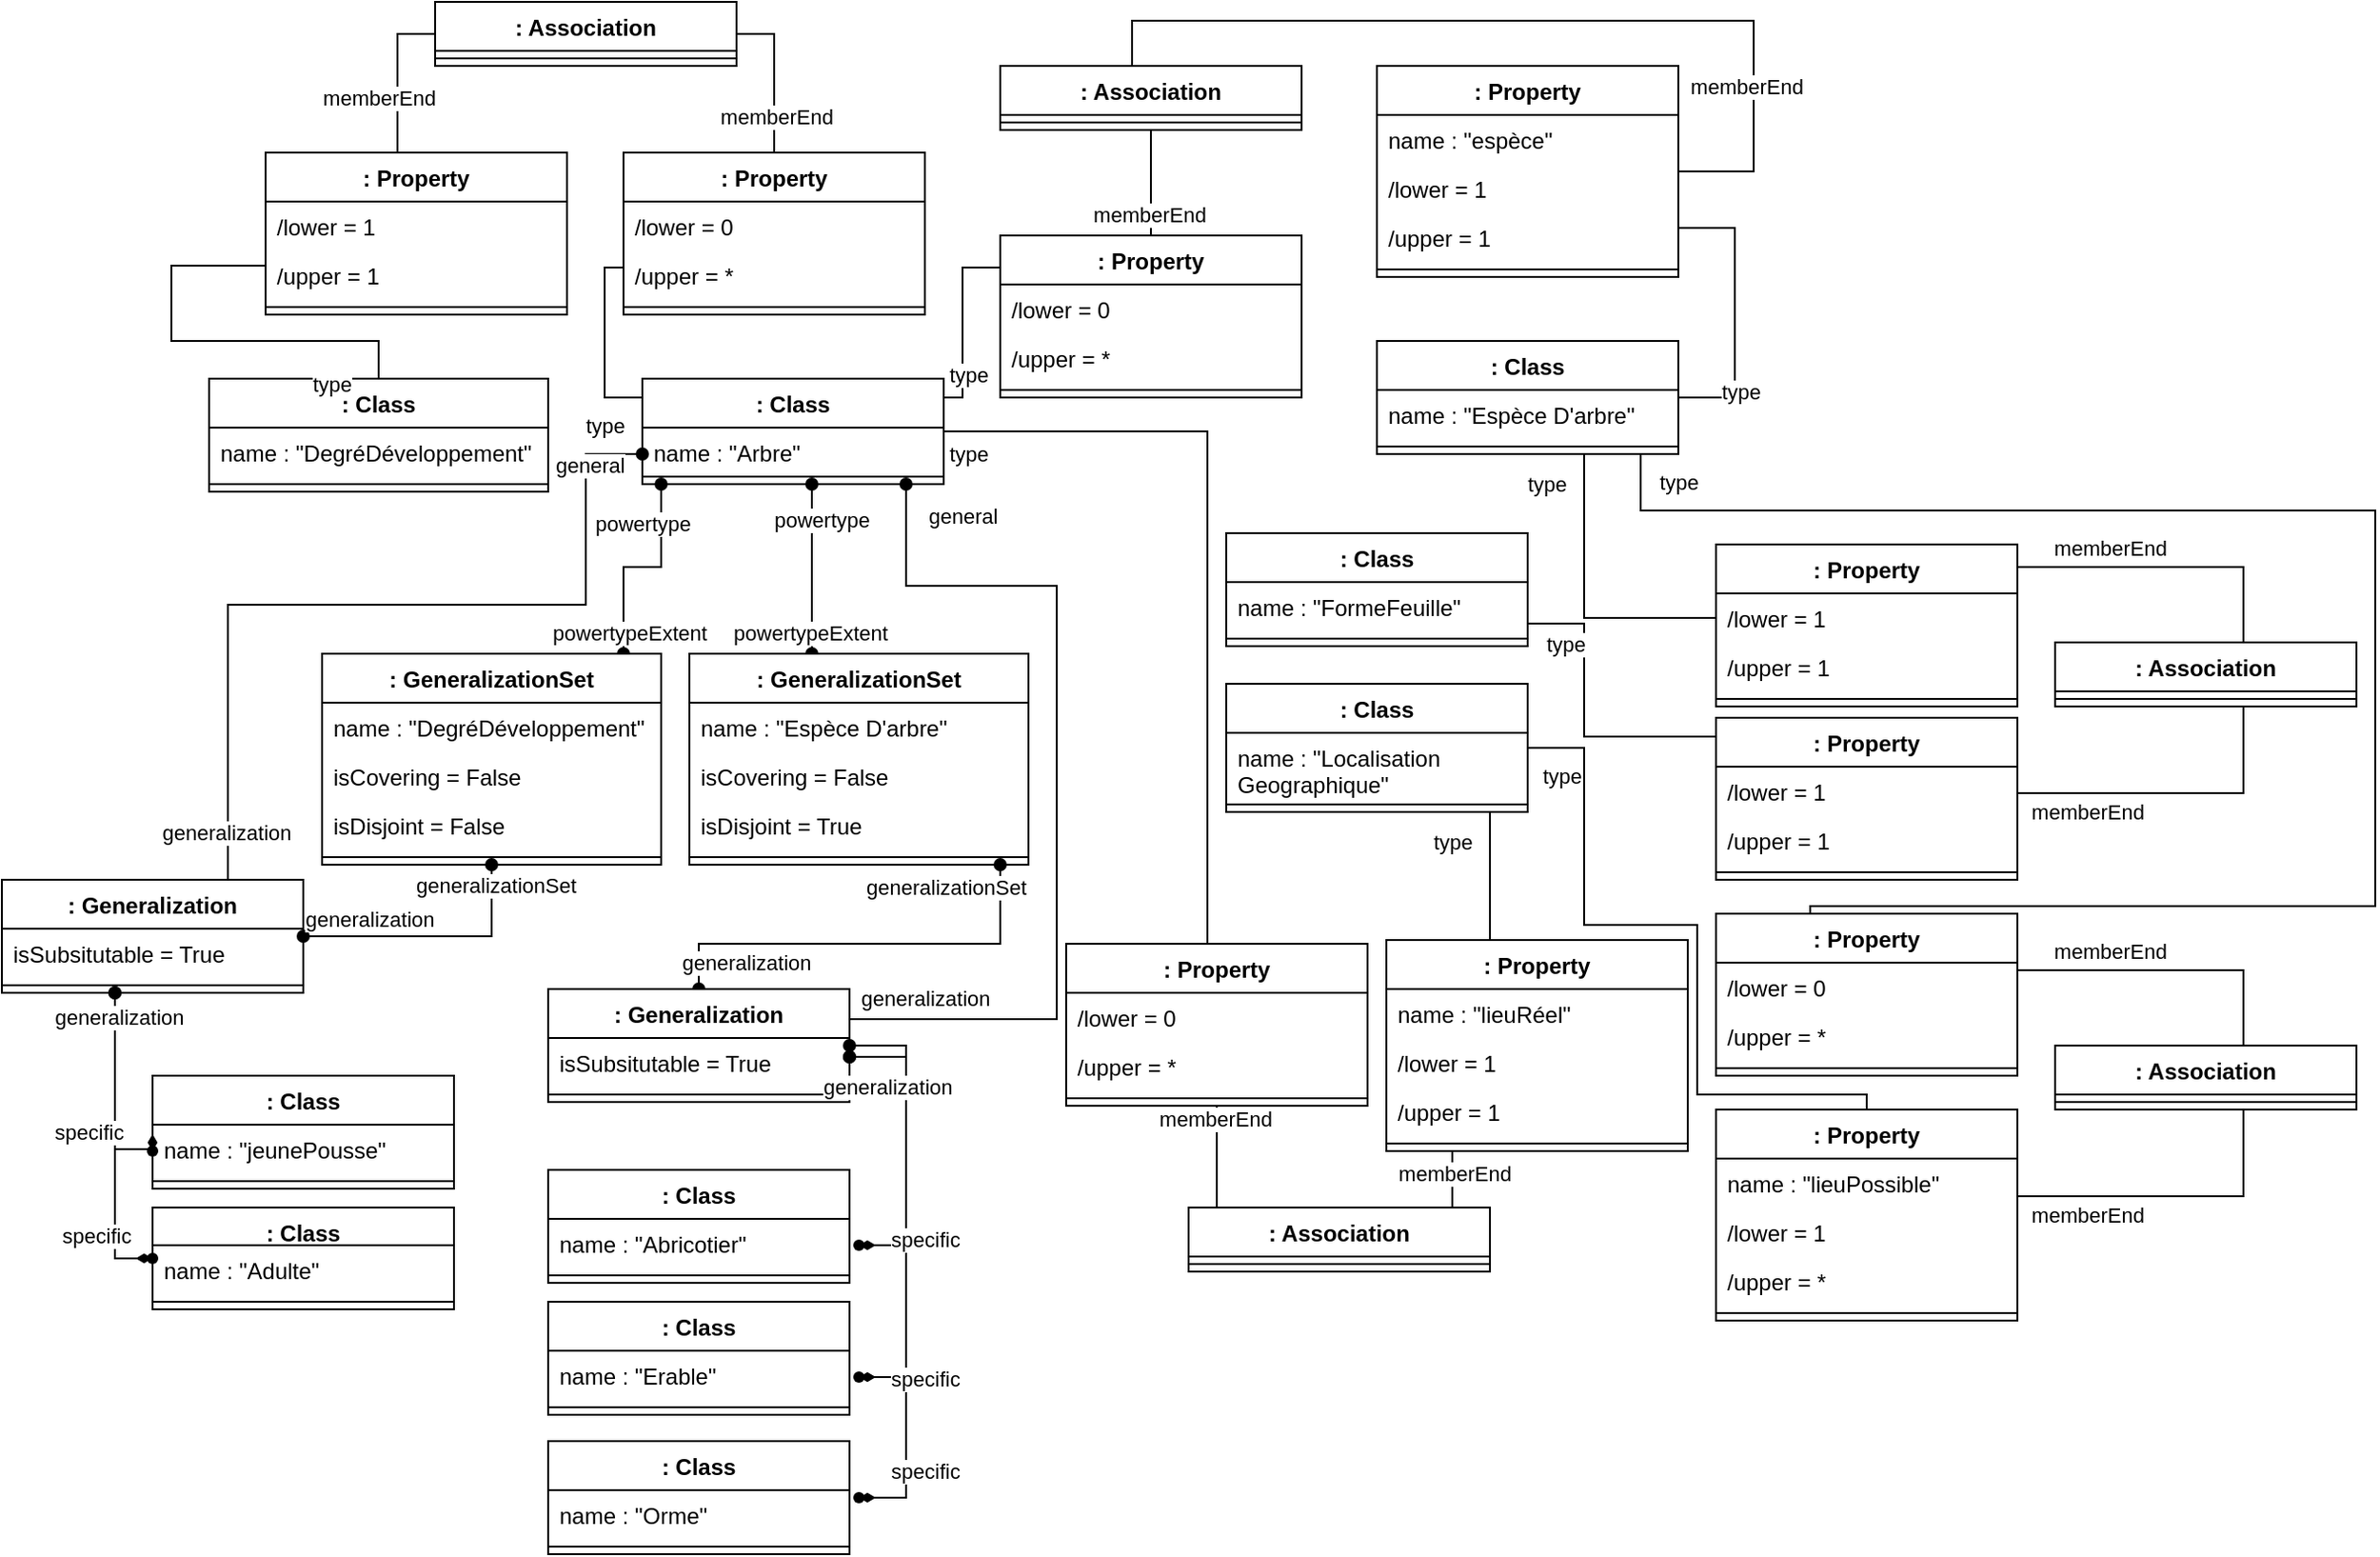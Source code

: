 <mxfile version="15.7.3" type="device"><diagram id="Uiiqj6qZ_3YiMRLpjl1v" name="Page-1"><mxGraphModel dx="1831" dy="513" grid="1" gridSize="10" guides="1" tooltips="1" connect="1" arrows="1" fold="1" page="1" pageScale="1" pageWidth="850" pageHeight="1100" math="0" shadow="0"><root><mxCell id="0"/><mxCell id="1" parent="0"/><mxCell id="XfYQfCyOZj-io_vU0FBm-1" value=": Class" style="swimlane;fontStyle=1;align=center;verticalAlign=top;childLayout=stackLayout;horizontal=1;startSize=26;horizontalStack=0;resizeParent=1;resizeParentMax=0;resizeLast=0;collapsible=1;marginBottom=0;" parent="1" vertex="1"><mxGeometry x="70" y="320" width="180" height="60" as="geometry"/></mxCell><mxCell id="XfYQfCyOZj-io_vU0FBm-2" value="name : &quot;DegréDéveloppement&quot;" style="text;strokeColor=none;fillColor=none;align=left;verticalAlign=top;spacingLeft=4;spacingRight=4;overflow=hidden;rotatable=0;points=[[0,0.5],[1,0.5]];portConstraint=eastwest;" parent="XfYQfCyOZj-io_vU0FBm-1" vertex="1"><mxGeometry y="26" width="180" height="26" as="geometry"/></mxCell><mxCell id="XfYQfCyOZj-io_vU0FBm-3" value="" style="line;strokeWidth=1;fillColor=none;align=left;verticalAlign=middle;spacingTop=-1;spacingLeft=3;spacingRight=3;rotatable=0;labelPosition=right;points=[];portConstraint=eastwest;" parent="XfYQfCyOZj-io_vU0FBm-1" vertex="1"><mxGeometry y="52" width="180" height="8" as="geometry"/></mxCell><mxCell id="XfYQfCyOZj-io_vU0FBm-63" style="edgeStyle=orthogonalEdgeStyle;rounded=0;orthogonalLoop=1;jettySize=auto;html=1;endArrow=none;endFill=0;" parent="1" source="XfYQfCyOZj-io_vU0FBm-5" target="XfYQfCyOZj-io_vU0FBm-57" edge="1"><mxGeometry relative="1" as="geometry"><Array as="points"><mxPoint x="470" y="330"/><mxPoint x="470" y="261"/></Array></mxGeometry></mxCell><mxCell id="XfYQfCyOZj-io_vU0FBm-71" value="type" style="edgeLabel;html=1;align=center;verticalAlign=middle;resizable=0;points=[];" parent="XfYQfCyOZj-io_vU0FBm-63" vertex="1" connectable="0"><mxGeometry x="-0.551" y="-3" relative="1" as="geometry"><mxPoint as="offset"/></mxGeometry></mxCell><mxCell id="XfYQfCyOZj-io_vU0FBm-5" value=": Class" style="swimlane;fontStyle=1;align=center;verticalAlign=top;childLayout=stackLayout;horizontal=1;startSize=26;horizontalStack=0;resizeParent=1;resizeParentMax=0;resizeLast=0;collapsible=1;marginBottom=0;" parent="1" vertex="1"><mxGeometry x="300" y="320" width="160" height="56" as="geometry"/></mxCell><mxCell id="XfYQfCyOZj-io_vU0FBm-6" value="name : &quot;Arbre&quot;" style="text;strokeColor=none;fillColor=none;align=left;verticalAlign=top;spacingLeft=4;spacingRight=4;overflow=hidden;rotatable=0;points=[[0,0.5],[1,0.5]];portConstraint=eastwest;" parent="XfYQfCyOZj-io_vU0FBm-5" vertex="1"><mxGeometry y="26" width="160" height="22" as="geometry"/></mxCell><mxCell id="XfYQfCyOZj-io_vU0FBm-7" value="" style="line;strokeWidth=1;fillColor=none;align=left;verticalAlign=middle;spacingTop=-1;spacingLeft=3;spacingRight=3;rotatable=0;labelPosition=right;points=[];portConstraint=eastwest;" parent="XfYQfCyOZj-io_vU0FBm-5" vertex="1"><mxGeometry y="48" width="160" height="8" as="geometry"/></mxCell><mxCell id="XfYQfCyOZj-io_vU0FBm-64" style="edgeStyle=orthogonalEdgeStyle;rounded=0;orthogonalLoop=1;jettySize=auto;html=1;endArrow=none;endFill=0;" parent="1" source="XfYQfCyOZj-io_vU0FBm-8" target="XfYQfCyOZj-io_vU0FBm-59" edge="1"><mxGeometry relative="1" as="geometry"><Array as="points"><mxPoint x="880" y="240"/></Array></mxGeometry></mxCell><mxCell id="XfYQfCyOZj-io_vU0FBm-74" value="type" style="edgeLabel;html=1;align=center;verticalAlign=middle;resizable=0;points=[];" parent="XfYQfCyOZj-io_vU0FBm-64" vertex="1" connectable="0"><mxGeometry x="-0.552" y="-3" relative="1" as="geometry"><mxPoint as="offset"/></mxGeometry></mxCell><mxCell id="XfYQfCyOZj-io_vU0FBm-8" value=": Class" style="swimlane;fontStyle=1;align=center;verticalAlign=top;childLayout=stackLayout;horizontal=1;startSize=26;horizontalStack=0;resizeParent=1;resizeParentMax=0;resizeLast=0;collapsible=1;marginBottom=0;" parent="1" vertex="1"><mxGeometry x="690" y="300" width="160" height="60" as="geometry"/></mxCell><mxCell id="XfYQfCyOZj-io_vU0FBm-9" value="name : &quot;Espèce D'arbre&quot;" style="text;strokeColor=none;fillColor=none;align=left;verticalAlign=top;spacingLeft=4;spacingRight=4;overflow=hidden;rotatable=0;points=[[0,0.5],[1,0.5]];portConstraint=eastwest;" parent="XfYQfCyOZj-io_vU0FBm-8" vertex="1"><mxGeometry y="26" width="160" height="26" as="geometry"/></mxCell><mxCell id="XfYQfCyOZj-io_vU0FBm-10" value="" style="line;strokeWidth=1;fillColor=none;align=left;verticalAlign=middle;spacingTop=-1;spacingLeft=3;spacingRight=3;rotatable=0;labelPosition=right;points=[];portConstraint=eastwest;" parent="XfYQfCyOZj-io_vU0FBm-8" vertex="1"><mxGeometry y="52" width="160" height="8" as="geometry"/></mxCell><mxCell id="XfYQfCyOZj-io_vU0FBm-11" value=": Class" style="swimlane;fontStyle=1;align=center;verticalAlign=top;childLayout=stackLayout;horizontal=1;startSize=26;horizontalStack=0;resizeParent=1;resizeParentMax=0;resizeLast=0;collapsible=1;marginBottom=0;" parent="1" vertex="1"><mxGeometry x="610" y="402" width="160" height="60" as="geometry"/></mxCell><mxCell id="XfYQfCyOZj-io_vU0FBm-12" value="name : &quot;FormeFeuille&quot;" style="text;strokeColor=none;fillColor=none;align=left;verticalAlign=top;spacingLeft=4;spacingRight=4;overflow=hidden;rotatable=0;points=[[0,0.5],[1,0.5]];portConstraint=eastwest;" parent="XfYQfCyOZj-io_vU0FBm-11" vertex="1"><mxGeometry y="26" width="160" height="26" as="geometry"/></mxCell><mxCell id="XfYQfCyOZj-io_vU0FBm-13" value="" style="line;strokeWidth=1;fillColor=none;align=left;verticalAlign=middle;spacingTop=-1;spacingLeft=3;spacingRight=3;rotatable=0;labelPosition=right;points=[];portConstraint=eastwest;" parent="XfYQfCyOZj-io_vU0FBm-11" vertex="1"><mxGeometry y="52" width="160" height="8" as="geometry"/></mxCell><mxCell id="XfYQfCyOZj-io_vU0FBm-108" style="edgeStyle=orthogonalEdgeStyle;rounded=0;orthogonalLoop=1;jettySize=auto;html=1;endArrow=none;endFill=0;" parent="1" source="XfYQfCyOZj-io_vU0FBm-14" target="XfYQfCyOZj-io_vU0FBm-102" edge="1"><mxGeometry relative="1" as="geometry"><Array as="points"><mxPoint x="800" y="516"/><mxPoint x="800" y="610"/><mxPoint x="860" y="610"/><mxPoint x="860" y="700"/><mxPoint x="950" y="700"/></Array></mxGeometry></mxCell><mxCell id="XfYQfCyOZj-io_vU0FBm-111" value="type" style="edgeLabel;html=1;align=center;verticalAlign=middle;resizable=0;points=[];" parent="XfYQfCyOZj-io_vU0FBm-108" vertex="1" connectable="0"><mxGeometry x="-0.333" relative="1" as="geometry"><mxPoint x="-12" y="-79" as="offset"/></mxGeometry></mxCell><mxCell id="XfYQfCyOZj-io_vU0FBm-14" value=": Class" style="swimlane;fontStyle=1;align=center;verticalAlign=top;childLayout=stackLayout;horizontal=1;startSize=26;horizontalStack=0;resizeParent=1;resizeParentMax=0;resizeLast=0;collapsible=1;marginBottom=0;" parent="1" vertex="1"><mxGeometry x="610" y="482" width="160" height="68" as="geometry"/></mxCell><mxCell id="XfYQfCyOZj-io_vU0FBm-15" value="name : &quot;Localisation&#10;Geographique&quot;" style="text;strokeColor=none;fillColor=none;align=left;verticalAlign=top;spacingLeft=4;spacingRight=4;overflow=hidden;rotatable=0;points=[[0,0.5],[1,0.5]];portConstraint=eastwest;" parent="XfYQfCyOZj-io_vU0FBm-14" vertex="1"><mxGeometry y="26" width="160" height="34" as="geometry"/></mxCell><mxCell id="XfYQfCyOZj-io_vU0FBm-16" value="" style="line;strokeWidth=1;fillColor=none;align=left;verticalAlign=middle;spacingTop=-1;spacingLeft=3;spacingRight=3;rotatable=0;labelPosition=right;points=[];portConstraint=eastwest;" parent="XfYQfCyOZj-io_vU0FBm-14" vertex="1"><mxGeometry y="60" width="160" height="8" as="geometry"/></mxCell><mxCell id="XfYQfCyOZj-io_vU0FBm-17" value=": Class" style="swimlane;fontStyle=1;align=center;verticalAlign=top;childLayout=stackLayout;horizontal=1;startSize=26;horizontalStack=0;resizeParent=1;resizeParentMax=0;resizeLast=0;collapsible=1;marginBottom=0;" parent="1" vertex="1"><mxGeometry x="40" y="690" width="160" height="60" as="geometry"/></mxCell><mxCell id="XfYQfCyOZj-io_vU0FBm-18" value="name : &quot;jeunePousse&quot;" style="text;strokeColor=none;fillColor=none;align=left;verticalAlign=top;spacingLeft=4;spacingRight=4;overflow=hidden;rotatable=0;points=[[0,0.5],[1,0.5]];portConstraint=eastwest;" parent="XfYQfCyOZj-io_vU0FBm-17" vertex="1"><mxGeometry y="26" width="160" height="26" as="geometry"/></mxCell><mxCell id="XfYQfCyOZj-io_vU0FBm-19" value="" style="line;strokeWidth=1;fillColor=none;align=left;verticalAlign=middle;spacingTop=-1;spacingLeft=3;spacingRight=3;rotatable=0;labelPosition=right;points=[];portConstraint=eastwest;" parent="XfYQfCyOZj-io_vU0FBm-17" vertex="1"><mxGeometry y="52" width="160" height="8" as="geometry"/></mxCell><mxCell id="XfYQfCyOZj-io_vU0FBm-164" style="edgeStyle=orthogonalEdgeStyle;rounded=0;orthogonalLoop=1;jettySize=auto;html=1;endArrow=oval;endFill=1;startArrow=diamondThin;startFill=1;" parent="1" source="XFDy91FUIqNN3TU0B0eU-15" target="XfYQfCyOZj-io_vU0FBm-151" edge="1"><mxGeometry relative="1" as="geometry"><Array as="points"><mxPoint x="20" y="787"/></Array><mxPoint x="30" y="787" as="sourcePoint"/></mxGeometry></mxCell><mxCell id="XfYQfCyOZj-io_vU0FBm-165" value="specific" style="edgeLabel;html=1;align=center;verticalAlign=middle;resizable=0;points=[];" parent="XfYQfCyOZj-io_vU0FBm-164" vertex="1" connectable="0"><mxGeometry x="-0.594" relative="1" as="geometry"><mxPoint x="-10" as="offset"/></mxGeometry></mxCell><mxCell id="XfYQfCyOZj-io_vU0FBm-20" value=": Class" style="swimlane;fontStyle=1;align=center;verticalAlign=top;childLayout=stackLayout;horizontal=1;startSize=20;horizontalStack=0;resizeParent=1;resizeParentMax=0;resizeLast=0;collapsible=1;marginBottom=0;" parent="1" vertex="1"><mxGeometry x="40" y="760" width="160" height="54" as="geometry"/></mxCell><mxCell id="XfYQfCyOZj-io_vU0FBm-21" value="name : &quot;Adulte&quot;" style="text;strokeColor=none;fillColor=none;align=left;verticalAlign=top;spacingLeft=4;spacingRight=4;overflow=hidden;rotatable=0;points=[[0,0.5],[1,0.5]];portConstraint=eastwest;" parent="XfYQfCyOZj-io_vU0FBm-20" vertex="1"><mxGeometry y="20" width="160" height="26" as="geometry"/></mxCell><mxCell id="XfYQfCyOZj-io_vU0FBm-22" value="" style="line;strokeWidth=1;fillColor=none;align=left;verticalAlign=middle;spacingTop=-1;spacingLeft=3;spacingRight=3;rotatable=0;labelPosition=right;points=[];portConstraint=eastwest;" parent="XfYQfCyOZj-io_vU0FBm-20" vertex="1"><mxGeometry y="46" width="160" height="8" as="geometry"/></mxCell><mxCell id="XfYQfCyOZj-io_vU0FBm-169" style="edgeStyle=orthogonalEdgeStyle;rounded=0;orthogonalLoop=1;jettySize=auto;html=1;endArrow=oval;endFill=1;startArrow=diamondThin;startFill=1;exitX=0.557;exitY=0.494;exitDx=0;exitDy=0;exitPerimeter=0;" parent="1" source="XFDy91FUIqNN3TU0B0eU-12" target="XfYQfCyOZj-io_vU0FBm-166" edge="1"><mxGeometry relative="1" as="geometry"><Array as="points"><mxPoint x="440" y="780"/><mxPoint x="440" y="680"/></Array><mxPoint x="420" y="780" as="sourcePoint"/></mxGeometry></mxCell><mxCell id="XfYQfCyOZj-io_vU0FBm-26" value=": Class" style="swimlane;fontStyle=1;align=center;verticalAlign=top;childLayout=stackLayout;horizontal=1;startSize=26;horizontalStack=0;resizeParent=1;resizeParentMax=0;resizeLast=0;collapsible=1;marginBottom=0;" parent="1" vertex="1"><mxGeometry x="250" y="740" width="160" height="60" as="geometry"/></mxCell><mxCell id="XfYQfCyOZj-io_vU0FBm-27" value="name : &quot;Abricotier&quot;" style="text;strokeColor=none;fillColor=none;align=left;verticalAlign=top;spacingLeft=4;spacingRight=4;overflow=hidden;rotatable=0;points=[[0,0.5],[1,0.5]];portConstraint=eastwest;" parent="XfYQfCyOZj-io_vU0FBm-26" vertex="1"><mxGeometry y="26" width="160" height="26" as="geometry"/></mxCell><mxCell id="XfYQfCyOZj-io_vU0FBm-28" value="" style="line;strokeWidth=1;fillColor=none;align=left;verticalAlign=middle;spacingTop=-1;spacingLeft=3;spacingRight=3;rotatable=0;labelPosition=right;points=[];portConstraint=eastwest;" parent="XfYQfCyOZj-io_vU0FBm-26" vertex="1"><mxGeometry y="52" width="160" height="8" as="geometry"/></mxCell><mxCell id="XfYQfCyOZj-io_vU0FBm-29" value=": Class" style="swimlane;fontStyle=1;align=center;verticalAlign=top;childLayout=stackLayout;horizontal=1;startSize=26;horizontalStack=0;resizeParent=1;resizeParentMax=0;resizeLast=0;collapsible=1;marginBottom=0;" parent="1" vertex="1"><mxGeometry x="250" y="810" width="160" height="60" as="geometry"/></mxCell><mxCell id="XfYQfCyOZj-io_vU0FBm-30" value="name : &quot;Erable&quot;" style="text;strokeColor=none;fillColor=none;align=left;verticalAlign=top;spacingLeft=4;spacingRight=4;overflow=hidden;rotatable=0;points=[[0,0.5],[1,0.5]];portConstraint=eastwest;" parent="XfYQfCyOZj-io_vU0FBm-29" vertex="1"><mxGeometry y="26" width="160" height="26" as="geometry"/></mxCell><mxCell id="XfYQfCyOZj-io_vU0FBm-31" value="" style="line;strokeWidth=1;fillColor=none;align=left;verticalAlign=middle;spacingTop=-1;spacingLeft=3;spacingRight=3;rotatable=0;labelPosition=right;points=[];portConstraint=eastwest;" parent="XfYQfCyOZj-io_vU0FBm-29" vertex="1"><mxGeometry y="52" width="160" height="8" as="geometry"/></mxCell><mxCell id="XfYQfCyOZj-io_vU0FBm-171" style="edgeStyle=orthogonalEdgeStyle;rounded=0;orthogonalLoop=1;jettySize=auto;html=1;endArrow=oval;endFill=1;startArrow=diamondThin;startFill=1;" parent="1" source="XFDy91FUIqNN3TU0B0eU-14" target="XfYQfCyOZj-io_vU0FBm-166" edge="1"><mxGeometry relative="1" as="geometry"><Array as="points"><mxPoint x="440" y="914"/><mxPoint x="440" y="680"/></Array><mxPoint x="420" y="914" as="sourcePoint"/></mxGeometry></mxCell><mxCell id="XfYQfCyOZj-io_vU0FBm-172" value="specific" style="edgeLabel;html=1;align=center;verticalAlign=middle;resizable=0;points=[];" parent="XfYQfCyOZj-io_vU0FBm-171" vertex="1" connectable="0"><mxGeometry x="-0.686" y="3" relative="1" as="geometry"><mxPoint x="13" y="6" as="offset"/></mxGeometry></mxCell><mxCell id="XfYQfCyOZj-io_vU0FBm-32" value=": Class" style="swimlane;fontStyle=1;align=center;verticalAlign=top;childLayout=stackLayout;horizontal=1;startSize=26;horizontalStack=0;resizeParent=1;resizeParentMax=0;resizeLast=0;collapsible=1;marginBottom=0;" parent="1" vertex="1"><mxGeometry x="250" y="884" width="160" height="60" as="geometry"/></mxCell><mxCell id="XfYQfCyOZj-io_vU0FBm-33" value="name : &quot;Orme&quot;" style="text;strokeColor=none;fillColor=none;align=left;verticalAlign=top;spacingLeft=4;spacingRight=4;overflow=hidden;rotatable=0;points=[[0,0.5],[1,0.5]];portConstraint=eastwest;" parent="XfYQfCyOZj-io_vU0FBm-32" vertex="1"><mxGeometry y="26" width="160" height="26" as="geometry"/></mxCell><mxCell id="XfYQfCyOZj-io_vU0FBm-34" value="" style="line;strokeWidth=1;fillColor=none;align=left;verticalAlign=middle;spacingTop=-1;spacingLeft=3;spacingRight=3;rotatable=0;labelPosition=right;points=[];portConstraint=eastwest;" parent="XfYQfCyOZj-io_vU0FBm-32" vertex="1"><mxGeometry y="52" width="160" height="8" as="geometry"/></mxCell><mxCell id="XfYQfCyOZj-io_vU0FBm-52" style="edgeStyle=orthogonalEdgeStyle;rounded=0;orthogonalLoop=1;jettySize=auto;html=1;endArrow=none;endFill=0;" parent="1" source="XfYQfCyOZj-io_vU0FBm-45" target="XfYQfCyOZj-io_vU0FBm-1" edge="1"><mxGeometry relative="1" as="geometry"><Array as="points"><mxPoint x="50" y="260"/><mxPoint x="50" y="300"/><mxPoint x="160" y="300"/></Array></mxGeometry></mxCell><mxCell id="XfYQfCyOZj-io_vU0FBm-67" value="type" style="edgeLabel;html=1;align=center;verticalAlign=middle;resizable=0;points=[];" parent="XfYQfCyOZj-io_vU0FBm-52" vertex="1" connectable="0"><mxGeometry x="0.436" y="3" relative="1" as="geometry"><mxPoint x="17" y="26" as="offset"/></mxGeometry></mxCell><mxCell id="XfYQfCyOZj-io_vU0FBm-54" style="edgeStyle=orthogonalEdgeStyle;rounded=0;orthogonalLoop=1;jettySize=auto;html=1;endArrow=none;endFill=0;" parent="1" source="XfYQfCyOZj-io_vU0FBm-45" target="XfYQfCyOZj-io_vU0FBm-50" edge="1"><mxGeometry relative="1" as="geometry"><Array as="points"><mxPoint x="170" y="137"/></Array></mxGeometry></mxCell><mxCell id="XfYQfCyOZj-io_vU0FBm-69" value="memberEnd" style="edgeLabel;html=1;align=center;verticalAlign=middle;resizable=0;points=[];" parent="XfYQfCyOZj-io_vU0FBm-54" vertex="1" connectable="0"><mxGeometry x="-0.57" y="3" relative="1" as="geometry"><mxPoint x="-7" y="-11" as="offset"/></mxGeometry></mxCell><mxCell id="XfYQfCyOZj-io_vU0FBm-45" value=": Property" style="swimlane;fontStyle=1;align=center;verticalAlign=top;childLayout=stackLayout;horizontal=1;startSize=26;horizontalStack=0;resizeParent=1;resizeParentMax=0;resizeLast=0;collapsible=1;marginBottom=0;" parent="1" vertex="1"><mxGeometry x="100" y="200" width="160" height="86" as="geometry"/></mxCell><mxCell id="XFDy91FUIqNN3TU0B0eU-1" value="/lower = 1" style="text;strokeColor=none;fillColor=none;align=left;verticalAlign=top;spacingLeft=4;spacingRight=4;overflow=hidden;rotatable=0;points=[[0,0.5],[1,0.5]];portConstraint=eastwest;" vertex="1" parent="XfYQfCyOZj-io_vU0FBm-45"><mxGeometry y="26" width="160" height="26" as="geometry"/></mxCell><mxCell id="XFDy91FUIqNN3TU0B0eU-2" value="/upper = 1" style="text;strokeColor=none;fillColor=none;align=left;verticalAlign=top;spacingLeft=4;spacingRight=4;overflow=hidden;rotatable=0;points=[[0,0.5],[1,0.5]];portConstraint=eastwest;" vertex="1" parent="XfYQfCyOZj-io_vU0FBm-45"><mxGeometry y="52" width="160" height="26" as="geometry"/></mxCell><mxCell id="XfYQfCyOZj-io_vU0FBm-47" value="" style="line;strokeWidth=1;fillColor=none;align=left;verticalAlign=middle;spacingTop=-1;spacingLeft=3;spacingRight=3;rotatable=0;labelPosition=right;points=[];portConstraint=eastwest;" parent="XfYQfCyOZj-io_vU0FBm-45" vertex="1"><mxGeometry y="78" width="160" height="8" as="geometry"/></mxCell><mxCell id="XfYQfCyOZj-io_vU0FBm-53" style="edgeStyle=orthogonalEdgeStyle;rounded=0;orthogonalLoop=1;jettySize=auto;html=1;endArrow=none;endFill=0;" parent="1" source="XfYQfCyOZj-io_vU0FBm-48" target="XfYQfCyOZj-io_vU0FBm-5" edge="1"><mxGeometry relative="1" as="geometry"><Array as="points"><mxPoint x="280" y="261"/><mxPoint x="280" y="330"/></Array></mxGeometry></mxCell><mxCell id="XfYQfCyOZj-io_vU0FBm-68" value="type" style="edgeLabel;html=1;align=center;verticalAlign=middle;resizable=0;points=[];" parent="XfYQfCyOZj-io_vU0FBm-53" vertex="1" connectable="0"><mxGeometry x="0.423" y="2" relative="1" as="geometry"><mxPoint x="-2" y="23" as="offset"/></mxGeometry></mxCell><mxCell id="XfYQfCyOZj-io_vU0FBm-55" style="edgeStyle=orthogonalEdgeStyle;rounded=0;orthogonalLoop=1;jettySize=auto;html=1;endArrow=none;endFill=0;" parent="1" source="XfYQfCyOZj-io_vU0FBm-48" target="XfYQfCyOZj-io_vU0FBm-50" edge="1"><mxGeometry relative="1" as="geometry"><Array as="points"><mxPoint x="370" y="137"/></Array></mxGeometry></mxCell><mxCell id="XfYQfCyOZj-io_vU0FBm-70" value="memberEnd" style="edgeLabel;html=1;align=center;verticalAlign=middle;resizable=0;points=[];" parent="XfYQfCyOZj-io_vU0FBm-55" vertex="1" connectable="0"><mxGeometry x="-0.548" y="-1" relative="1" as="geometry"><mxPoint as="offset"/></mxGeometry></mxCell><mxCell id="XfYQfCyOZj-io_vU0FBm-48" value=": Property" style="swimlane;fontStyle=1;align=center;verticalAlign=top;childLayout=stackLayout;horizontal=1;startSize=26;horizontalStack=0;resizeParent=1;resizeParentMax=0;resizeLast=0;collapsible=1;marginBottom=0;" parent="1" vertex="1"><mxGeometry x="290" y="200" width="160" height="86" as="geometry"/></mxCell><mxCell id="XFDy91FUIqNN3TU0B0eU-5" value="/lower = 0" style="text;strokeColor=none;fillColor=none;align=left;verticalAlign=top;spacingLeft=4;spacingRight=4;overflow=hidden;rotatable=0;points=[[0,0.5],[1,0.5]];portConstraint=eastwest;" vertex="1" parent="XfYQfCyOZj-io_vU0FBm-48"><mxGeometry y="26" width="160" height="26" as="geometry"/></mxCell><mxCell id="XFDy91FUIqNN3TU0B0eU-6" value="/upper = *" style="text;strokeColor=none;fillColor=none;align=left;verticalAlign=top;spacingLeft=4;spacingRight=4;overflow=hidden;rotatable=0;points=[[0,0.5],[1,0.5]];portConstraint=eastwest;" vertex="1" parent="XfYQfCyOZj-io_vU0FBm-48"><mxGeometry y="52" width="160" height="26" as="geometry"/></mxCell><mxCell id="XfYQfCyOZj-io_vU0FBm-49" value="" style="line;strokeWidth=1;fillColor=none;align=left;verticalAlign=middle;spacingTop=-1;spacingLeft=3;spacingRight=3;rotatable=0;labelPosition=right;points=[];portConstraint=eastwest;" parent="XfYQfCyOZj-io_vU0FBm-48" vertex="1"><mxGeometry y="78" width="160" height="8" as="geometry"/></mxCell><mxCell id="XfYQfCyOZj-io_vU0FBm-50" value=": Association" style="swimlane;fontStyle=1;align=center;verticalAlign=top;childLayout=stackLayout;horizontal=1;startSize=26;horizontalStack=0;resizeParent=1;resizeParentMax=0;resizeLast=0;collapsible=1;marginBottom=0;" parent="1" vertex="1"><mxGeometry x="190" y="120" width="160" height="34" as="geometry"/></mxCell><mxCell id="XfYQfCyOZj-io_vU0FBm-51" value="" style="line;strokeWidth=1;fillColor=none;align=left;verticalAlign=middle;spacingTop=-1;spacingLeft=3;spacingRight=3;rotatable=0;labelPosition=right;points=[];portConstraint=eastwest;" parent="XfYQfCyOZj-io_vU0FBm-50" vertex="1"><mxGeometry y="26" width="160" height="8" as="geometry"/></mxCell><mxCell id="XfYQfCyOZj-io_vU0FBm-65" style="edgeStyle=orthogonalEdgeStyle;rounded=0;orthogonalLoop=1;jettySize=auto;html=1;endArrow=none;endFill=0;" parent="1" source="XfYQfCyOZj-io_vU0FBm-57" target="XfYQfCyOZj-io_vU0FBm-61" edge="1"><mxGeometry relative="1" as="geometry"><Array as="points"><mxPoint x="560" y="171"/></Array></mxGeometry></mxCell><mxCell id="XfYQfCyOZj-io_vU0FBm-72" value="memberEnd" style="edgeLabel;html=1;align=center;verticalAlign=middle;resizable=0;points=[];" parent="XfYQfCyOZj-io_vU0FBm-65" vertex="1" connectable="0"><mxGeometry x="-0.613" y="1" relative="1" as="geometry"><mxPoint as="offset"/></mxGeometry></mxCell><mxCell id="XfYQfCyOZj-io_vU0FBm-57" value=": Property" style="swimlane;fontStyle=1;align=center;verticalAlign=top;childLayout=stackLayout;horizontal=1;startSize=26;horizontalStack=0;resizeParent=1;resizeParentMax=0;resizeLast=0;collapsible=1;marginBottom=0;" parent="1" vertex="1"><mxGeometry x="490" y="244" width="160" height="86" as="geometry"/></mxCell><mxCell id="XfYQfCyOZj-io_vU0FBm-78" value="/lower = 0" style="text;strokeColor=none;fillColor=none;align=left;verticalAlign=top;spacingLeft=4;spacingRight=4;overflow=hidden;rotatable=0;points=[[0,0.5],[1,0.5]];portConstraint=eastwest;" parent="XfYQfCyOZj-io_vU0FBm-57" vertex="1"><mxGeometry y="26" width="160" height="26" as="geometry"/></mxCell><mxCell id="XfYQfCyOZj-io_vU0FBm-79" value="/upper = *" style="text;strokeColor=none;fillColor=none;align=left;verticalAlign=top;spacingLeft=4;spacingRight=4;overflow=hidden;rotatable=0;points=[[0,0.5],[1,0.5]];portConstraint=eastwest;" parent="XfYQfCyOZj-io_vU0FBm-57" vertex="1"><mxGeometry y="52" width="160" height="26" as="geometry"/></mxCell><mxCell id="XfYQfCyOZj-io_vU0FBm-58" value="" style="line;strokeWidth=1;fillColor=none;align=left;verticalAlign=middle;spacingTop=-1;spacingLeft=3;spacingRight=3;rotatable=0;labelPosition=right;points=[];portConstraint=eastwest;" parent="XfYQfCyOZj-io_vU0FBm-57" vertex="1"><mxGeometry y="78" width="160" height="8" as="geometry"/></mxCell><mxCell id="XfYQfCyOZj-io_vU0FBm-66" style="edgeStyle=orthogonalEdgeStyle;rounded=0;orthogonalLoop=1;jettySize=auto;html=1;endArrow=none;endFill=0;" parent="1" source="XfYQfCyOZj-io_vU0FBm-59" target="XfYQfCyOZj-io_vU0FBm-61" edge="1"><mxGeometry relative="1" as="geometry"><Array as="points"><mxPoint x="890" y="210"/><mxPoint x="890" y="130"/><mxPoint x="560" y="130"/></Array></mxGeometry></mxCell><mxCell id="XfYQfCyOZj-io_vU0FBm-73" value="memberEnd" style="edgeLabel;html=1;align=center;verticalAlign=middle;resizable=0;points=[];" parent="XfYQfCyOZj-io_vU0FBm-66" vertex="1" connectable="0"><mxGeometry x="-0.639" y="4" relative="1" as="geometry"><mxPoint as="offset"/></mxGeometry></mxCell><mxCell id="XfYQfCyOZj-io_vU0FBm-59" value=": Property" style="swimlane;fontStyle=1;align=center;verticalAlign=top;childLayout=stackLayout;horizontal=1;startSize=26;horizontalStack=0;resizeParent=1;resizeParentMax=0;resizeLast=0;collapsible=1;marginBottom=0;" parent="1" vertex="1"><mxGeometry x="690" y="154" width="160" height="112" as="geometry"/></mxCell><mxCell id="XfYQfCyOZj-io_vU0FBm-75" value="name : &quot;espèce&quot;" style="text;strokeColor=none;fillColor=none;align=left;verticalAlign=top;spacingLeft=4;spacingRight=4;overflow=hidden;rotatable=0;points=[[0,0.5],[1,0.5]];portConstraint=eastwest;" parent="XfYQfCyOZj-io_vU0FBm-59" vertex="1"><mxGeometry y="26" width="160" height="26" as="geometry"/></mxCell><mxCell id="XfYQfCyOZj-io_vU0FBm-76" value="/lower = 1" style="text;strokeColor=none;fillColor=none;align=left;verticalAlign=top;spacingLeft=4;spacingRight=4;overflow=hidden;rotatable=0;points=[[0,0.5],[1,0.5]];portConstraint=eastwest;" parent="XfYQfCyOZj-io_vU0FBm-59" vertex="1"><mxGeometry y="52" width="160" height="26" as="geometry"/></mxCell><mxCell id="XfYQfCyOZj-io_vU0FBm-77" value="/upper = 1" style="text;strokeColor=none;fillColor=none;align=left;verticalAlign=top;spacingLeft=4;spacingRight=4;overflow=hidden;rotatable=0;points=[[0,0.5],[1,0.5]];portConstraint=eastwest;" parent="XfYQfCyOZj-io_vU0FBm-59" vertex="1"><mxGeometry y="78" width="160" height="26" as="geometry"/></mxCell><mxCell id="XfYQfCyOZj-io_vU0FBm-60" value="" style="line;strokeWidth=1;fillColor=none;align=left;verticalAlign=middle;spacingTop=-1;spacingLeft=3;spacingRight=3;rotatable=0;labelPosition=right;points=[];portConstraint=eastwest;" parent="XfYQfCyOZj-io_vU0FBm-59" vertex="1"><mxGeometry y="104" width="160" height="8" as="geometry"/></mxCell><mxCell id="XfYQfCyOZj-io_vU0FBm-61" value=": Association" style="swimlane;fontStyle=1;align=center;verticalAlign=top;childLayout=stackLayout;horizontal=1;startSize=26;horizontalStack=0;resizeParent=1;resizeParentMax=0;resizeLast=0;collapsible=1;marginBottom=0;" parent="1" vertex="1"><mxGeometry x="490" y="154" width="160" height="34" as="geometry"/></mxCell><mxCell id="XfYQfCyOZj-io_vU0FBm-62" value="" style="line;strokeWidth=1;fillColor=none;align=left;verticalAlign=middle;spacingTop=-1;spacingLeft=3;spacingRight=3;rotatable=0;labelPosition=right;points=[];portConstraint=eastwest;" parent="XfYQfCyOZj-io_vU0FBm-61" vertex="1"><mxGeometry y="26" width="160" height="8" as="geometry"/></mxCell><mxCell id="XfYQfCyOZj-io_vU0FBm-80" style="edgeStyle=orthogonalEdgeStyle;rounded=0;orthogonalLoop=1;jettySize=auto;html=1;endArrow=none;endFill=0;" parent="1" source="XfYQfCyOZj-io_vU0FBm-82" target="XfYQfCyOZj-io_vU0FBm-88" edge="1"><mxGeometry relative="1" as="geometry"><Array as="points"><mxPoint x="950" y="420"/><mxPoint x="1150" y="420"/></Array></mxGeometry></mxCell><mxCell id="XfYQfCyOZj-io_vU0FBm-81" value="memberEnd" style="edgeLabel;html=1;align=center;verticalAlign=middle;resizable=0;points=[];" parent="XfYQfCyOZj-io_vU0FBm-80" vertex="1" connectable="0"><mxGeometry x="-0.57" y="3" relative="1" as="geometry"><mxPoint x="14" y="-7" as="offset"/></mxGeometry></mxCell><mxCell id="XfYQfCyOZj-io_vU0FBm-90" style="edgeStyle=orthogonalEdgeStyle;rounded=0;orthogonalLoop=1;jettySize=auto;html=1;endArrow=none;endFill=0;" parent="1" source="XfYQfCyOZj-io_vU0FBm-82" target="XfYQfCyOZj-io_vU0FBm-8" edge="1"><mxGeometry relative="1" as="geometry"><Array as="points"><mxPoint x="800" y="447"/></Array></mxGeometry></mxCell><mxCell id="XfYQfCyOZj-io_vU0FBm-92" value="type" style="edgeLabel;html=1;align=center;verticalAlign=middle;resizable=0;points=[];" parent="XfYQfCyOZj-io_vU0FBm-90" vertex="1" connectable="0"><mxGeometry x="0.771" y="2" relative="1" as="geometry"><mxPoint x="-18" y="-2" as="offset"/></mxGeometry></mxCell><mxCell id="XfYQfCyOZj-io_vU0FBm-82" value=": Property" style="swimlane;fontStyle=1;align=center;verticalAlign=top;childLayout=stackLayout;horizontal=1;startSize=26;horizontalStack=0;resizeParent=1;resizeParentMax=0;resizeLast=0;collapsible=1;marginBottom=0;" parent="1" vertex="1"><mxGeometry x="870" y="408" width="160" height="86" as="geometry"/></mxCell><mxCell id="XFDy91FUIqNN3TU0B0eU-21" value="/lower = 1" style="text;strokeColor=none;fillColor=none;align=left;verticalAlign=top;spacingLeft=4;spacingRight=4;overflow=hidden;rotatable=0;points=[[0,0.5],[1,0.5]];portConstraint=eastwest;" vertex="1" parent="XfYQfCyOZj-io_vU0FBm-82"><mxGeometry y="26" width="160" height="26" as="geometry"/></mxCell><mxCell id="XFDy91FUIqNN3TU0B0eU-22" value="/upper = 1" style="text;strokeColor=none;fillColor=none;align=left;verticalAlign=top;spacingLeft=4;spacingRight=4;overflow=hidden;rotatable=0;points=[[0,0.5],[1,0.5]];portConstraint=eastwest;" vertex="1" parent="XfYQfCyOZj-io_vU0FBm-82"><mxGeometry y="52" width="160" height="26" as="geometry"/></mxCell><mxCell id="XfYQfCyOZj-io_vU0FBm-83" value="" style="line;strokeWidth=1;fillColor=none;align=left;verticalAlign=middle;spacingTop=-1;spacingLeft=3;spacingRight=3;rotatable=0;labelPosition=right;points=[];portConstraint=eastwest;" parent="XfYQfCyOZj-io_vU0FBm-82" vertex="1"><mxGeometry y="78" width="160" height="8" as="geometry"/></mxCell><mxCell id="XfYQfCyOZj-io_vU0FBm-84" style="edgeStyle=orthogonalEdgeStyle;rounded=0;orthogonalLoop=1;jettySize=auto;html=1;endArrow=none;endFill=0;" parent="1" source="XfYQfCyOZj-io_vU0FBm-86" target="XfYQfCyOZj-io_vU0FBm-88" edge="1"><mxGeometry relative="1" as="geometry"><Array as="points"><mxPoint x="950" y="540"/><mxPoint x="1150" y="540"/></Array></mxGeometry></mxCell><mxCell id="XfYQfCyOZj-io_vU0FBm-85" value="memberEnd" style="edgeLabel;html=1;align=center;verticalAlign=middle;resizable=0;points=[];" parent="XfYQfCyOZj-io_vU0FBm-84" vertex="1" connectable="0"><mxGeometry x="-0.548" y="-1" relative="1" as="geometry"><mxPoint x="-1" y="9" as="offset"/></mxGeometry></mxCell><mxCell id="XfYQfCyOZj-io_vU0FBm-91" style="edgeStyle=orthogonalEdgeStyle;rounded=0;orthogonalLoop=1;jettySize=auto;html=1;endArrow=none;endFill=0;" parent="1" source="XfYQfCyOZj-io_vU0FBm-86" target="XfYQfCyOZj-io_vU0FBm-11" edge="1"><mxGeometry relative="1" as="geometry"><Array as="points"><mxPoint x="800" y="510"/><mxPoint x="800" y="450"/></Array></mxGeometry></mxCell><mxCell id="XfYQfCyOZj-io_vU0FBm-93" value="type" style="edgeLabel;html=1;align=center;verticalAlign=middle;resizable=0;points=[];" parent="XfYQfCyOZj-io_vU0FBm-91" vertex="1" connectable="0"><mxGeometry x="0.446" y="-1" relative="1" as="geometry"><mxPoint x="-11" y="-4" as="offset"/></mxGeometry></mxCell><mxCell id="XfYQfCyOZj-io_vU0FBm-86" value=": Property" style="swimlane;fontStyle=1;align=center;verticalAlign=top;childLayout=stackLayout;horizontal=1;startSize=26;horizontalStack=0;resizeParent=1;resizeParentMax=0;resizeLast=0;collapsible=1;marginBottom=0;" parent="1" vertex="1"><mxGeometry x="870" y="500" width="160" height="86" as="geometry"/></mxCell><mxCell id="XfYQfCyOZj-io_vU0FBm-94" value="/lower = 1" style="text;strokeColor=none;fillColor=none;align=left;verticalAlign=top;spacingLeft=4;spacingRight=4;overflow=hidden;rotatable=0;points=[[0,0.5],[1,0.5]];portConstraint=eastwest;" parent="XfYQfCyOZj-io_vU0FBm-86" vertex="1"><mxGeometry y="26" width="160" height="26" as="geometry"/></mxCell><mxCell id="XfYQfCyOZj-io_vU0FBm-95" value="/upper = 1" style="text;strokeColor=none;fillColor=none;align=left;verticalAlign=top;spacingLeft=4;spacingRight=4;overflow=hidden;rotatable=0;points=[[0,0.5],[1,0.5]];portConstraint=eastwest;" parent="XfYQfCyOZj-io_vU0FBm-86" vertex="1"><mxGeometry y="52" width="160" height="26" as="geometry"/></mxCell><mxCell id="XfYQfCyOZj-io_vU0FBm-87" value="" style="line;strokeWidth=1;fillColor=none;align=left;verticalAlign=middle;spacingTop=-1;spacingLeft=3;spacingRight=3;rotatable=0;labelPosition=right;points=[];portConstraint=eastwest;" parent="XfYQfCyOZj-io_vU0FBm-86" vertex="1"><mxGeometry y="78" width="160" height="8" as="geometry"/></mxCell><mxCell id="XfYQfCyOZj-io_vU0FBm-88" value=": Association" style="swimlane;fontStyle=1;align=center;verticalAlign=top;childLayout=stackLayout;horizontal=1;startSize=26;horizontalStack=0;resizeParent=1;resizeParentMax=0;resizeLast=0;collapsible=1;marginBottom=0;" parent="1" vertex="1"><mxGeometry x="1050" y="460" width="160" height="34" as="geometry"/></mxCell><mxCell id="XfYQfCyOZj-io_vU0FBm-89" value="" style="line;strokeWidth=1;fillColor=none;align=left;verticalAlign=middle;spacingTop=-1;spacingLeft=3;spacingRight=3;rotatable=0;labelPosition=right;points=[];portConstraint=eastwest;" parent="XfYQfCyOZj-io_vU0FBm-88" vertex="1"><mxGeometry y="26" width="160" height="8" as="geometry"/></mxCell><mxCell id="XfYQfCyOZj-io_vU0FBm-96" style="edgeStyle=orthogonalEdgeStyle;rounded=0;orthogonalLoop=1;jettySize=auto;html=1;endArrow=none;endFill=0;" parent="1" source="XfYQfCyOZj-io_vU0FBm-98" target="XfYQfCyOZj-io_vU0FBm-106" edge="1"><mxGeometry relative="1" as="geometry"><Array as="points"><mxPoint x="950" y="634"/><mxPoint x="1150" y="634"/></Array></mxGeometry></mxCell><mxCell id="XfYQfCyOZj-io_vU0FBm-97" value="memberEnd" style="edgeLabel;html=1;align=center;verticalAlign=middle;resizable=0;points=[];" parent="XfYQfCyOZj-io_vU0FBm-96" vertex="1" connectable="0"><mxGeometry x="-0.57" y="3" relative="1" as="geometry"><mxPoint x="14" y="-7" as="offset"/></mxGeometry></mxCell><mxCell id="XfYQfCyOZj-io_vU0FBm-109" style="edgeStyle=orthogonalEdgeStyle;rounded=0;orthogonalLoop=1;jettySize=auto;html=1;endArrow=none;endFill=0;" parent="1" source="XfYQfCyOZj-io_vU0FBm-98" target="XfYQfCyOZj-io_vU0FBm-8" edge="1"><mxGeometry relative="1" as="geometry"><Array as="points"><mxPoint x="920" y="600"/><mxPoint x="1220" y="600"/><mxPoint x="1220" y="390"/><mxPoint x="830" y="390"/></Array></mxGeometry></mxCell><mxCell id="XfYQfCyOZj-io_vU0FBm-110" value="type" style="edgeLabel;html=1;align=center;verticalAlign=middle;resizable=0;points=[];" parent="XfYQfCyOZj-io_vU0FBm-109" vertex="1" connectable="0"><mxGeometry x="0.959" relative="1" as="geometry"><mxPoint x="20" y="-4" as="offset"/></mxGeometry></mxCell><mxCell id="XfYQfCyOZj-io_vU0FBm-98" value=": Property" style="swimlane;fontStyle=1;align=center;verticalAlign=top;childLayout=stackLayout;horizontal=1;startSize=26;horizontalStack=0;resizeParent=1;resizeParentMax=0;resizeLast=0;collapsible=1;marginBottom=0;" parent="1" vertex="1"><mxGeometry x="870" y="604" width="160" height="86" as="geometry"/></mxCell><mxCell id="XFDy91FUIqNN3TU0B0eU-19" value="/lower = 0" style="text;strokeColor=none;fillColor=none;align=left;verticalAlign=top;spacingLeft=4;spacingRight=4;overflow=hidden;rotatable=0;points=[[0,0.5],[1,0.5]];portConstraint=eastwest;" vertex="1" parent="XfYQfCyOZj-io_vU0FBm-98"><mxGeometry y="26" width="160" height="26" as="geometry"/></mxCell><mxCell id="XFDy91FUIqNN3TU0B0eU-20" value="/upper = *" style="text;strokeColor=none;fillColor=none;align=left;verticalAlign=top;spacingLeft=4;spacingRight=4;overflow=hidden;rotatable=0;points=[[0,0.5],[1,0.5]];portConstraint=eastwest;" vertex="1" parent="XfYQfCyOZj-io_vU0FBm-98"><mxGeometry y="52" width="160" height="26" as="geometry"/></mxCell><mxCell id="XfYQfCyOZj-io_vU0FBm-99" value="" style="line;strokeWidth=1;fillColor=none;align=left;verticalAlign=middle;spacingTop=-1;spacingLeft=3;spacingRight=3;rotatable=0;labelPosition=right;points=[];portConstraint=eastwest;" parent="XfYQfCyOZj-io_vU0FBm-98" vertex="1"><mxGeometry y="78" width="160" height="8" as="geometry"/></mxCell><mxCell id="XfYQfCyOZj-io_vU0FBm-100" style="edgeStyle=orthogonalEdgeStyle;rounded=0;orthogonalLoop=1;jettySize=auto;html=1;endArrow=none;endFill=0;" parent="1" source="XfYQfCyOZj-io_vU0FBm-102" target="XfYQfCyOZj-io_vU0FBm-106" edge="1"><mxGeometry relative="1" as="geometry"><Array as="points"><mxPoint x="950" y="754"/><mxPoint x="1150" y="754"/></Array></mxGeometry></mxCell><mxCell id="XfYQfCyOZj-io_vU0FBm-101" value="memberEnd" style="edgeLabel;html=1;align=center;verticalAlign=middle;resizable=0;points=[];" parent="XfYQfCyOZj-io_vU0FBm-100" vertex="1" connectable="0"><mxGeometry x="-0.548" y="-1" relative="1" as="geometry"><mxPoint x="-1" y="9" as="offset"/></mxGeometry></mxCell><mxCell id="XfYQfCyOZj-io_vU0FBm-102" value=": Property" style="swimlane;fontStyle=1;align=center;verticalAlign=top;childLayout=stackLayout;horizontal=1;startSize=26;horizontalStack=0;resizeParent=1;resizeParentMax=0;resizeLast=0;collapsible=1;marginBottom=0;" parent="1" vertex="1"><mxGeometry x="870" y="708" width="160" height="112" as="geometry"/></mxCell><mxCell id="XfYQfCyOZj-io_vU0FBm-103" value="name : &quot;lieuPossible&quot;" style="text;strokeColor=none;fillColor=none;align=left;verticalAlign=top;spacingLeft=4;spacingRight=4;overflow=hidden;rotatable=0;points=[[0,0.5],[1,0.5]];portConstraint=eastwest;" parent="XfYQfCyOZj-io_vU0FBm-102" vertex="1"><mxGeometry y="26" width="160" height="26" as="geometry"/></mxCell><mxCell id="XFDy91FUIqNN3TU0B0eU-17" value="/lower = 1" style="text;strokeColor=none;fillColor=none;align=left;verticalAlign=top;spacingLeft=4;spacingRight=4;overflow=hidden;rotatable=0;points=[[0,0.5],[1,0.5]];portConstraint=eastwest;" vertex="1" parent="XfYQfCyOZj-io_vU0FBm-102"><mxGeometry y="52" width="160" height="26" as="geometry"/></mxCell><mxCell id="XFDy91FUIqNN3TU0B0eU-18" value="/upper = *" style="text;strokeColor=none;fillColor=none;align=left;verticalAlign=top;spacingLeft=4;spacingRight=4;overflow=hidden;rotatable=0;points=[[0,0.5],[1,0.5]];portConstraint=eastwest;" vertex="1" parent="XfYQfCyOZj-io_vU0FBm-102"><mxGeometry y="78" width="160" height="26" as="geometry"/></mxCell><mxCell id="XfYQfCyOZj-io_vU0FBm-105" value="" style="line;strokeWidth=1;fillColor=none;align=left;verticalAlign=middle;spacingTop=-1;spacingLeft=3;spacingRight=3;rotatable=0;labelPosition=right;points=[];portConstraint=eastwest;" parent="XfYQfCyOZj-io_vU0FBm-102" vertex="1"><mxGeometry y="104" width="160" height="8" as="geometry"/></mxCell><mxCell id="XfYQfCyOZj-io_vU0FBm-106" value=": Association" style="swimlane;fontStyle=1;align=center;verticalAlign=top;childLayout=stackLayout;horizontal=1;startSize=26;horizontalStack=0;resizeParent=1;resizeParentMax=0;resizeLast=0;collapsible=1;marginBottom=0;" parent="1" vertex="1"><mxGeometry x="1050" y="674" width="160" height="34" as="geometry"/></mxCell><mxCell id="XfYQfCyOZj-io_vU0FBm-107" value="" style="line;strokeWidth=1;fillColor=none;align=left;verticalAlign=middle;spacingTop=-1;spacingLeft=3;spacingRight=3;rotatable=0;labelPosition=right;points=[];portConstraint=eastwest;" parent="XfYQfCyOZj-io_vU0FBm-106" vertex="1"><mxGeometry y="26" width="160" height="8" as="geometry"/></mxCell><mxCell id="XfYQfCyOZj-io_vU0FBm-126" style="edgeStyle=orthogonalEdgeStyle;rounded=0;orthogonalLoop=1;jettySize=auto;html=1;endArrow=none;endFill=0;" parent="1" source="XfYQfCyOZj-io_vU0FBm-114" target="XfYQfCyOZj-io_vU0FBm-122" edge="1"><mxGeometry relative="1" as="geometry"><Array as="points"><mxPoint x="605" y="740"/><mxPoint x="605" y="740"/></Array></mxGeometry></mxCell><mxCell id="XfYQfCyOZj-io_vU0FBm-130" value="memberEnd" style="edgeLabel;html=1;align=center;verticalAlign=middle;resizable=0;points=[];" parent="XfYQfCyOZj-io_vU0FBm-126" vertex="1" connectable="0"><mxGeometry x="-0.735" y="-1" relative="1" as="geometry"><mxPoint as="offset"/></mxGeometry></mxCell><mxCell id="XfYQfCyOZj-io_vU0FBm-128" style="edgeStyle=orthogonalEdgeStyle;rounded=0;orthogonalLoop=1;jettySize=auto;html=1;endArrow=none;endFill=0;" parent="1" source="XfYQfCyOZj-io_vU0FBm-114" target="XfYQfCyOZj-io_vU0FBm-5" edge="1"><mxGeometry relative="1" as="geometry"><Array as="points"><mxPoint x="600" y="348"/></Array></mxGeometry></mxCell><mxCell id="XfYQfCyOZj-io_vU0FBm-129" value="type" style="edgeLabel;html=1;align=center;verticalAlign=middle;resizable=0;points=[];" parent="XfYQfCyOZj-io_vU0FBm-128" vertex="1" connectable="0"><mxGeometry x="0.94" y="-2" relative="1" as="geometry"><mxPoint y="14" as="offset"/></mxGeometry></mxCell><mxCell id="XfYQfCyOZj-io_vU0FBm-114" value=": Property" style="swimlane;fontStyle=1;align=center;verticalAlign=top;childLayout=stackLayout;horizontal=1;startSize=26;horizontalStack=0;resizeParent=1;resizeParentMax=0;resizeLast=0;collapsible=1;marginBottom=0;" parent="1" vertex="1"><mxGeometry x="525" y="620" width="160" height="86" as="geometry"/></mxCell><mxCell id="XfYQfCyOZj-io_vU0FBm-131" value="/lower = 0" style="text;strokeColor=none;fillColor=none;align=left;verticalAlign=top;spacingLeft=4;spacingRight=4;overflow=hidden;rotatable=0;points=[[0,0.5],[1,0.5]];portConstraint=eastwest;" parent="XfYQfCyOZj-io_vU0FBm-114" vertex="1"><mxGeometry y="26" width="160" height="26" as="geometry"/></mxCell><mxCell id="XfYQfCyOZj-io_vU0FBm-132" value="/upper = *" style="text;strokeColor=none;fillColor=none;align=left;verticalAlign=top;spacingLeft=4;spacingRight=4;overflow=hidden;rotatable=0;points=[[0,0.5],[1,0.5]];portConstraint=eastwest;" parent="XfYQfCyOZj-io_vU0FBm-114" vertex="1"><mxGeometry y="52" width="160" height="26" as="geometry"/></mxCell><mxCell id="XfYQfCyOZj-io_vU0FBm-115" value="" style="line;strokeWidth=1;fillColor=none;align=left;verticalAlign=middle;spacingTop=-1;spacingLeft=3;spacingRight=3;rotatable=0;labelPosition=right;points=[];portConstraint=eastwest;" parent="XfYQfCyOZj-io_vU0FBm-114" vertex="1"><mxGeometry y="78" width="160" height="8" as="geometry"/></mxCell><mxCell id="XfYQfCyOZj-io_vU0FBm-125" style="edgeStyle=orthogonalEdgeStyle;rounded=0;orthogonalLoop=1;jettySize=auto;html=1;endArrow=none;endFill=0;" parent="1" source="XfYQfCyOZj-io_vU0FBm-118" target="XfYQfCyOZj-io_vU0FBm-122" edge="1"><mxGeometry relative="1" as="geometry"><mxPoint x="760" y="800" as="targetPoint"/><Array as="points"><mxPoint x="730" y="740"/><mxPoint x="730" y="740"/></Array></mxGeometry></mxCell><mxCell id="XfYQfCyOZj-io_vU0FBm-133" value="memberEnd" style="edgeLabel;html=1;align=center;verticalAlign=middle;resizable=0;points=[];" parent="XfYQfCyOZj-io_vU0FBm-125" vertex="1" connectable="0"><mxGeometry x="-0.752" y="1" relative="1" as="geometry"><mxPoint y="8" as="offset"/></mxGeometry></mxCell><mxCell id="XfYQfCyOZj-io_vU0FBm-127" style="edgeStyle=orthogonalEdgeStyle;rounded=0;orthogonalLoop=1;jettySize=auto;html=1;endArrow=none;endFill=0;" parent="1" source="XfYQfCyOZj-io_vU0FBm-118" target="XfYQfCyOZj-io_vU0FBm-14" edge="1"><mxGeometry relative="1" as="geometry"><Array as="points"><mxPoint x="750" y="580"/><mxPoint x="750" y="580"/></Array></mxGeometry></mxCell><mxCell id="XfYQfCyOZj-io_vU0FBm-134" value="type" style="edgeLabel;html=1;align=center;verticalAlign=middle;resizable=0;points=[];" parent="XfYQfCyOZj-io_vU0FBm-127" vertex="1" connectable="0"><mxGeometry x="0.665" y="1" relative="1" as="geometry"><mxPoint x="-19" y="4" as="offset"/></mxGeometry></mxCell><mxCell id="XfYQfCyOZj-io_vU0FBm-118" value=": Property" style="swimlane;fontStyle=1;align=center;verticalAlign=top;childLayout=stackLayout;horizontal=1;startSize=26;horizontalStack=0;resizeParent=1;resizeParentMax=0;resizeLast=0;collapsible=1;marginBottom=0;" parent="1" vertex="1"><mxGeometry x="695" y="618" width="160" height="112" as="geometry"/></mxCell><mxCell id="XfYQfCyOZj-io_vU0FBm-124" value="name : &quot;lieuRéel&quot;" style="text;strokeColor=none;fillColor=none;align=left;verticalAlign=top;spacingLeft=4;spacingRight=4;overflow=hidden;rotatable=0;points=[[0,0.5],[1,0.5]];portConstraint=eastwest;" parent="XfYQfCyOZj-io_vU0FBm-118" vertex="1"><mxGeometry y="26" width="160" height="26" as="geometry"/></mxCell><mxCell id="XfYQfCyOZj-io_vU0FBm-119" value="/lower = 1" style="text;strokeColor=none;fillColor=none;align=left;verticalAlign=top;spacingLeft=4;spacingRight=4;overflow=hidden;rotatable=0;points=[[0,0.5],[1,0.5]];portConstraint=eastwest;" parent="XfYQfCyOZj-io_vU0FBm-118" vertex="1"><mxGeometry y="52" width="160" height="26" as="geometry"/></mxCell><mxCell id="XfYQfCyOZj-io_vU0FBm-120" value="/upper = 1" style="text;strokeColor=none;fillColor=none;align=left;verticalAlign=top;spacingLeft=4;spacingRight=4;overflow=hidden;rotatable=0;points=[[0,0.5],[1,0.5]];portConstraint=eastwest;" parent="XfYQfCyOZj-io_vU0FBm-118" vertex="1"><mxGeometry y="78" width="160" height="26" as="geometry"/></mxCell><mxCell id="XfYQfCyOZj-io_vU0FBm-121" value="" style="line;strokeWidth=1;fillColor=none;align=left;verticalAlign=middle;spacingTop=-1;spacingLeft=3;spacingRight=3;rotatable=0;labelPosition=right;points=[];portConstraint=eastwest;" parent="XfYQfCyOZj-io_vU0FBm-118" vertex="1"><mxGeometry y="104" width="160" height="8" as="geometry"/></mxCell><mxCell id="XfYQfCyOZj-io_vU0FBm-122" value=": Association" style="swimlane;fontStyle=1;align=center;verticalAlign=top;childLayout=stackLayout;horizontal=1;startSize=26;horizontalStack=0;resizeParent=1;resizeParentMax=0;resizeLast=0;collapsible=1;marginBottom=0;" parent="1" vertex="1"><mxGeometry x="590" y="760" width="160" height="34" as="geometry"/></mxCell><mxCell id="XfYQfCyOZj-io_vU0FBm-123" value="" style="line;strokeWidth=1;fillColor=none;align=left;verticalAlign=middle;spacingTop=-1;spacingLeft=3;spacingRight=3;rotatable=0;labelPosition=right;points=[];portConstraint=eastwest;" parent="XfYQfCyOZj-io_vU0FBm-122" vertex="1"><mxGeometry y="26" width="160" height="8" as="geometry"/></mxCell><mxCell id="XfYQfCyOZj-io_vU0FBm-145" style="edgeStyle=orthogonalEdgeStyle;rounded=0;orthogonalLoop=1;jettySize=auto;html=1;endArrow=oval;endFill=1;startArrow=oval;startFill=1;" parent="1" source="XfYQfCyOZj-io_vU0FBm-135" target="XfYQfCyOZj-io_vU0FBm-5" edge="1"><mxGeometry relative="1" as="geometry"><Array as="points"><mxPoint x="290" y="420"/><mxPoint x="310" y="420"/></Array></mxGeometry></mxCell><mxCell id="XfYQfCyOZj-io_vU0FBm-149" value="powertypeExtent" style="edgeLabel;html=1;align=center;verticalAlign=middle;resizable=0;points=[];" parent="XfYQfCyOZj-io_vU0FBm-145" vertex="1" connectable="0"><mxGeometry x="-0.787" y="-3" relative="1" as="geometry"><mxPoint as="offset"/></mxGeometry></mxCell><mxCell id="XfYQfCyOZj-io_vU0FBm-150" value="powertype" style="edgeLabel;html=1;align=center;verticalAlign=middle;resizable=0;points=[];" parent="XfYQfCyOZj-io_vU0FBm-145" vertex="1" connectable="0"><mxGeometry x="0.84" y="3" relative="1" as="geometry"><mxPoint x="-7" y="12" as="offset"/></mxGeometry></mxCell><mxCell id="XfYQfCyOZj-io_vU0FBm-135" value=": GeneralizationSet" style="swimlane;fontStyle=1;align=center;verticalAlign=top;childLayout=stackLayout;horizontal=1;startSize=26;horizontalStack=0;resizeParent=1;resizeParentMax=0;resizeLast=0;collapsible=1;marginBottom=0;" parent="1" vertex="1"><mxGeometry x="130" y="466" width="180" height="112" as="geometry"/></mxCell><mxCell id="XfYQfCyOZj-io_vU0FBm-136" value="name : &quot;DegréDéveloppement&quot;" style="text;strokeColor=none;fillColor=none;align=left;verticalAlign=top;spacingLeft=4;spacingRight=4;overflow=hidden;rotatable=0;points=[[0,0.5],[1,0.5]];portConstraint=eastwest;" parent="XfYQfCyOZj-io_vU0FBm-135" vertex="1"><mxGeometry y="26" width="180" height="26" as="geometry"/></mxCell><mxCell id="XfYQfCyOZj-io_vU0FBm-143" value="isCovering = False" style="text;strokeColor=none;fillColor=none;align=left;verticalAlign=top;spacingLeft=4;spacingRight=4;overflow=hidden;rotatable=0;points=[[0,0.5],[1,0.5]];portConstraint=eastwest;" parent="XfYQfCyOZj-io_vU0FBm-135" vertex="1"><mxGeometry y="52" width="180" height="26" as="geometry"/></mxCell><mxCell id="XfYQfCyOZj-io_vU0FBm-144" value="isDisjoint = False" style="text;strokeColor=none;fillColor=none;align=left;verticalAlign=top;spacingLeft=4;spacingRight=4;overflow=hidden;rotatable=0;points=[[0,0.5],[1,0.5]];portConstraint=eastwest;" parent="XfYQfCyOZj-io_vU0FBm-135" vertex="1"><mxGeometry y="78" width="180" height="26" as="geometry"/></mxCell><mxCell id="XfYQfCyOZj-io_vU0FBm-137" value="" style="line;strokeWidth=1;fillColor=none;align=left;verticalAlign=middle;spacingTop=-1;spacingLeft=3;spacingRight=3;rotatable=0;labelPosition=right;points=[];portConstraint=eastwest;" parent="XfYQfCyOZj-io_vU0FBm-135" vertex="1"><mxGeometry y="104" width="180" height="8" as="geometry"/></mxCell><mxCell id="XfYQfCyOZj-io_vU0FBm-146" style="edgeStyle=orthogonalEdgeStyle;rounded=0;orthogonalLoop=1;jettySize=auto;html=1;endArrow=oval;endFill=1;startArrow=oval;startFill=1;" parent="1" source="XfYQfCyOZj-io_vU0FBm-138" target="XfYQfCyOZj-io_vU0FBm-5" edge="1"><mxGeometry relative="1" as="geometry"><Array as="points"><mxPoint x="390" y="410"/><mxPoint x="390" y="410"/></Array></mxGeometry></mxCell><mxCell id="XfYQfCyOZj-io_vU0FBm-147" value="powertype" style="edgeLabel;html=1;align=center;verticalAlign=middle;resizable=0;points=[];" parent="XfYQfCyOZj-io_vU0FBm-146" vertex="1" connectable="0"><mxGeometry x="0.723" y="-5" relative="1" as="geometry"><mxPoint y="6" as="offset"/></mxGeometry></mxCell><mxCell id="XfYQfCyOZj-io_vU0FBm-148" value="powertypeExtent" style="edgeLabel;html=1;align=center;verticalAlign=middle;resizable=0;points=[];" parent="XfYQfCyOZj-io_vU0FBm-146" vertex="1" connectable="0"><mxGeometry x="-0.754" y="1" relative="1" as="geometry"><mxPoint as="offset"/></mxGeometry></mxCell><mxCell id="XfYQfCyOZj-io_vU0FBm-138" value=": GeneralizationSet" style="swimlane;fontStyle=1;align=center;verticalAlign=top;childLayout=stackLayout;horizontal=1;startSize=26;horizontalStack=0;resizeParent=1;resizeParentMax=0;resizeLast=0;collapsible=1;marginBottom=0;" parent="1" vertex="1"><mxGeometry x="325" y="466" width="180" height="112" as="geometry"/></mxCell><mxCell id="XfYQfCyOZj-io_vU0FBm-139" value="name : &quot;Espèce D'arbre&quot;" style="text;strokeColor=none;fillColor=none;align=left;verticalAlign=top;spacingLeft=4;spacingRight=4;overflow=hidden;rotatable=0;points=[[0,0.5],[1,0.5]];portConstraint=eastwest;" parent="XfYQfCyOZj-io_vU0FBm-138" vertex="1"><mxGeometry y="26" width="180" height="26" as="geometry"/></mxCell><mxCell id="XfYQfCyOZj-io_vU0FBm-141" value="isCovering = False" style="text;strokeColor=none;fillColor=none;align=left;verticalAlign=top;spacingLeft=4;spacingRight=4;overflow=hidden;rotatable=0;points=[[0,0.5],[1,0.5]];portConstraint=eastwest;" parent="XfYQfCyOZj-io_vU0FBm-138" vertex="1"><mxGeometry y="52" width="180" height="26" as="geometry"/></mxCell><mxCell id="XfYQfCyOZj-io_vU0FBm-142" value="isDisjoint = True" style="text;strokeColor=none;fillColor=none;align=left;verticalAlign=top;spacingLeft=4;spacingRight=4;overflow=hidden;rotatable=0;points=[[0,0.5],[1,0.5]];portConstraint=eastwest;" parent="XfYQfCyOZj-io_vU0FBm-138" vertex="1"><mxGeometry y="78" width="180" height="26" as="geometry"/></mxCell><mxCell id="XfYQfCyOZj-io_vU0FBm-140" value="" style="line;strokeWidth=1;fillColor=none;align=left;verticalAlign=middle;spacingTop=-1;spacingLeft=3;spacingRight=3;rotatable=0;labelPosition=right;points=[];portConstraint=eastwest;" parent="XfYQfCyOZj-io_vU0FBm-138" vertex="1"><mxGeometry y="104" width="180" height="8" as="geometry"/></mxCell><mxCell id="XfYQfCyOZj-io_vU0FBm-157" style="edgeStyle=orthogonalEdgeStyle;rounded=0;orthogonalLoop=1;jettySize=auto;html=1;endArrow=oval;endFill=1;" parent="1" source="XfYQfCyOZj-io_vU0FBm-151" target="XfYQfCyOZj-io_vU0FBm-5" edge="1"><mxGeometry relative="1" as="geometry"><Array as="points"><mxPoint x="80" y="440"/><mxPoint x="270" y="440"/><mxPoint x="270" y="360"/></Array></mxGeometry></mxCell><mxCell id="XfYQfCyOZj-io_vU0FBm-158" value="generalization" style="edgeLabel;html=1;align=center;verticalAlign=middle;resizable=0;points=[];" parent="XfYQfCyOZj-io_vU0FBm-157" vertex="1" connectable="0"><mxGeometry x="-0.888" y="1" relative="1" as="geometry"><mxPoint as="offset"/></mxGeometry></mxCell><mxCell id="XfYQfCyOZj-io_vU0FBm-159" value="general" style="edgeLabel;html=1;align=center;verticalAlign=middle;resizable=0;points=[];" parent="XfYQfCyOZj-io_vU0FBm-157" vertex="1" connectable="0"><mxGeometry x="0.839" y="-2" relative="1" as="geometry"><mxPoint as="offset"/></mxGeometry></mxCell><mxCell id="XfYQfCyOZj-io_vU0FBm-160" style="edgeStyle=orthogonalEdgeStyle;rounded=0;orthogonalLoop=1;jettySize=auto;html=1;endArrow=oval;endFill=1;startArrow=oval;startFill=1;" parent="1" source="XfYQfCyOZj-io_vU0FBm-151" target="XfYQfCyOZj-io_vU0FBm-135" edge="1"><mxGeometry relative="1" as="geometry"/></mxCell><mxCell id="XfYQfCyOZj-io_vU0FBm-161" value="generalization" style="edgeLabel;html=1;align=center;verticalAlign=middle;resizable=0;points=[];" parent="XfYQfCyOZj-io_vU0FBm-160" vertex="1" connectable="0"><mxGeometry x="-0.743" relative="1" as="geometry"><mxPoint x="17" y="-9" as="offset"/></mxGeometry></mxCell><mxCell id="XfYQfCyOZj-io_vU0FBm-162" value="generalizationSet" style="edgeLabel;html=1;align=center;verticalAlign=middle;resizable=0;points=[];" parent="XfYQfCyOZj-io_vU0FBm-160" vertex="1" connectable="0"><mxGeometry x="0.844" y="-2" relative="1" as="geometry"><mxPoint as="offset"/></mxGeometry></mxCell><mxCell id="XfYQfCyOZj-io_vU0FBm-151" value=": Generalization" style="swimlane;fontStyle=1;align=center;verticalAlign=top;childLayout=stackLayout;horizontal=1;startSize=26;horizontalStack=0;resizeParent=1;resizeParentMax=0;resizeLast=0;collapsible=1;marginBottom=0;" parent="1" vertex="1"><mxGeometry x="-40" y="586" width="160" height="60" as="geometry"/></mxCell><mxCell id="XfYQfCyOZj-io_vU0FBm-163" value="isSubsitutable = True" style="text;strokeColor=none;fillColor=none;align=left;verticalAlign=top;spacingLeft=4;spacingRight=4;overflow=hidden;rotatable=0;points=[[0,0.5],[1,0.5]];portConstraint=eastwest;" parent="XfYQfCyOZj-io_vU0FBm-151" vertex="1"><mxGeometry y="26" width="160" height="26" as="geometry"/></mxCell><mxCell id="XfYQfCyOZj-io_vU0FBm-153" value="" style="line;strokeWidth=1;fillColor=none;align=left;verticalAlign=middle;spacingTop=-1;spacingLeft=3;spacingRight=3;rotatable=0;labelPosition=right;points=[];portConstraint=eastwest;" parent="XfYQfCyOZj-io_vU0FBm-151" vertex="1"><mxGeometry y="52" width="160" height="8" as="geometry"/></mxCell><mxCell id="XfYQfCyOZj-io_vU0FBm-154" style="edgeStyle=orthogonalEdgeStyle;rounded=0;orthogonalLoop=1;jettySize=auto;html=1;endArrow=oval;endFill=1;startArrow=diamondThin;startFill=1;exitX=0.442;exitY=0.5;exitDx=0;exitDy=0;exitPerimeter=0;" parent="1" source="XFDy91FUIqNN3TU0B0eU-16" target="XfYQfCyOZj-io_vU0FBm-151" edge="1"><mxGeometry relative="1" as="geometry"><Array as="points"><mxPoint x="20" y="729"/></Array><mxPoint x="30" y="729" as="sourcePoint"/></mxGeometry></mxCell><mxCell id="XfYQfCyOZj-io_vU0FBm-155" value="specific" style="edgeLabel;html=1;align=center;verticalAlign=middle;resizable=0;points=[];" parent="XfYQfCyOZj-io_vU0FBm-154" vertex="1" connectable="0"><mxGeometry x="-0.418" relative="1" as="geometry"><mxPoint x="-14" as="offset"/></mxGeometry></mxCell><mxCell id="XfYQfCyOZj-io_vU0FBm-156" value="generalization" style="edgeLabel;html=1;align=center;verticalAlign=middle;resizable=0;points=[];" parent="XfYQfCyOZj-io_vU0FBm-154" vertex="1" connectable="0"><mxGeometry x="0.758" y="-2" relative="1" as="geometry"><mxPoint as="offset"/></mxGeometry></mxCell><mxCell id="XfYQfCyOZj-io_vU0FBm-176" style="edgeStyle=orthogonalEdgeStyle;rounded=0;orthogonalLoop=1;jettySize=auto;html=1;endArrow=oval;endFill=1;startArrow=oval;startFill=1;" parent="1" source="XfYQfCyOZj-io_vU0FBm-166" target="XfYQfCyOZj-io_vU0FBm-138" edge="1"><mxGeometry relative="1" as="geometry"><Array as="points"><mxPoint x="330" y="620"/><mxPoint x="490" y="620"/></Array></mxGeometry></mxCell><mxCell id="XfYQfCyOZj-io_vU0FBm-177" value="generalization" style="edgeLabel;html=1;align=center;verticalAlign=middle;resizable=0;points=[];" parent="XfYQfCyOZj-io_vU0FBm-176" vertex="1" connectable="0"><mxGeometry x="-0.851" y="3" relative="1" as="geometry"><mxPoint x="28" y="3" as="offset"/></mxGeometry></mxCell><mxCell id="XfYQfCyOZj-io_vU0FBm-178" value="generalizationSet" style="edgeLabel;html=1;align=center;verticalAlign=middle;resizable=0;points=[];" parent="XfYQfCyOZj-io_vU0FBm-176" vertex="1" connectable="0"><mxGeometry x="0.605" y="-3" relative="1" as="geometry"><mxPoint x="-27" y="-33" as="offset"/></mxGeometry></mxCell><mxCell id="XfYQfCyOZj-io_vU0FBm-180" style="edgeStyle=orthogonalEdgeStyle;rounded=0;orthogonalLoop=1;jettySize=auto;html=1;endArrow=oval;endFill=1;" parent="1" source="XfYQfCyOZj-io_vU0FBm-166" target="XfYQfCyOZj-io_vU0FBm-5" edge="1"><mxGeometry relative="1" as="geometry"><Array as="points"><mxPoint x="520" y="660"/><mxPoint x="520" y="430"/><mxPoint x="440" y="430"/></Array></mxGeometry></mxCell><mxCell id="XfYQfCyOZj-io_vU0FBm-181" value="generalization" style="edgeLabel;html=1;align=center;verticalAlign=middle;resizable=0;points=[];" parent="XfYQfCyOZj-io_vU0FBm-180" vertex="1" connectable="0"><mxGeometry x="-0.834" y="1" relative="1" as="geometry"><mxPoint y="-10" as="offset"/></mxGeometry></mxCell><mxCell id="XfYQfCyOZj-io_vU0FBm-182" value="general" style="edgeLabel;html=1;align=center;verticalAlign=middle;resizable=0;points=[];" parent="XfYQfCyOZj-io_vU0FBm-180" vertex="1" connectable="0"><mxGeometry x="0.928" y="1" relative="1" as="geometry"><mxPoint x="31" as="offset"/></mxGeometry></mxCell><mxCell id="XfYQfCyOZj-io_vU0FBm-166" value=": Generalization" style="swimlane;fontStyle=1;align=center;verticalAlign=top;childLayout=stackLayout;horizontal=1;startSize=26;horizontalStack=0;resizeParent=1;resizeParentMax=0;resizeLast=0;collapsible=1;marginBottom=0;" parent="1" vertex="1"><mxGeometry x="250" y="644" width="160" height="60" as="geometry"/></mxCell><mxCell id="XfYQfCyOZj-io_vU0FBm-167" value="isSubsitutable = True" style="text;strokeColor=none;fillColor=none;align=left;verticalAlign=top;spacingLeft=4;spacingRight=4;overflow=hidden;rotatable=0;points=[[0,0.5],[1,0.5]];portConstraint=eastwest;" parent="XfYQfCyOZj-io_vU0FBm-166" vertex="1"><mxGeometry y="26" width="160" height="26" as="geometry"/></mxCell><mxCell id="XfYQfCyOZj-io_vU0FBm-168" value="" style="line;strokeWidth=1;fillColor=none;align=left;verticalAlign=middle;spacingTop=-1;spacingLeft=3;spacingRight=3;rotatable=0;labelPosition=right;points=[];portConstraint=eastwest;" parent="XfYQfCyOZj-io_vU0FBm-166" vertex="1"><mxGeometry y="52" width="160" height="8" as="geometry"/></mxCell><mxCell id="XfYQfCyOZj-io_vU0FBm-170" style="edgeStyle=orthogonalEdgeStyle;rounded=0;orthogonalLoop=1;jettySize=auto;html=1;endArrow=oval;endFill=1;startArrow=diamondThin;startFill=1;" parent="1" source="XFDy91FUIqNN3TU0B0eU-7" target="XfYQfCyOZj-io_vU0FBm-166" edge="1"><mxGeometry relative="1" as="geometry"><Array as="points"><mxPoint x="440" y="850"/><mxPoint x="440" y="674"/></Array><mxPoint x="430" y="880" as="sourcePoint"/></mxGeometry></mxCell><mxCell id="XfYQfCyOZj-io_vU0FBm-173" value="specific" style="edgeLabel;html=1;align=center;verticalAlign=middle;resizable=0;points=[];" parent="XfYQfCyOZj-io_vU0FBm-170" vertex="1" connectable="0"><mxGeometry x="-0.63" y="-4" relative="1" as="geometry"><mxPoint x="6" y="18" as="offset"/></mxGeometry></mxCell><mxCell id="XfYQfCyOZj-io_vU0FBm-174" value="specific" style="edgeLabel;html=1;align=center;verticalAlign=middle;resizable=0;points=[];" parent="XfYQfCyOZj-io_vU0FBm-170" vertex="1" connectable="0"><mxGeometry x="-0.055" y="-1" relative="1" as="geometry"><mxPoint x="9" y="11" as="offset"/></mxGeometry></mxCell><mxCell id="XfYQfCyOZj-io_vU0FBm-175" value="generalization" style="edgeLabel;html=1;align=center;verticalAlign=middle;resizable=0;points=[];" parent="XfYQfCyOZj-io_vU0FBm-170" vertex="1" connectable="0"><mxGeometry x="0.685" y="-2" relative="1" as="geometry"><mxPoint x="-12" y="15" as="offset"/></mxGeometry></mxCell><mxCell id="XFDy91FUIqNN3TU0B0eU-7" value="" style="shape=waypoint;sketch=0;size=6;pointerEvents=1;points=[];fillColor=none;resizable=0;rotatable=0;perimeter=centerPerimeter;snapToPoint=1;" vertex="1" parent="1"><mxGeometry x="395" y="830" width="40" height="40" as="geometry"/></mxCell><mxCell id="XFDy91FUIqNN3TU0B0eU-12" value="" style="shape=waypoint;sketch=0;size=6;pointerEvents=1;points=[];fillColor=none;resizable=0;rotatable=0;perimeter=centerPerimeter;snapToPoint=1;" vertex="1" parent="1"><mxGeometry x="395" y="760" width="40" height="40" as="geometry"/></mxCell><mxCell id="XFDy91FUIqNN3TU0B0eU-14" value="" style="shape=waypoint;sketch=0;size=6;pointerEvents=1;points=[];fillColor=none;resizable=0;rotatable=0;perimeter=centerPerimeter;snapToPoint=1;" vertex="1" parent="1"><mxGeometry x="395" y="894" width="40" height="40" as="geometry"/></mxCell><mxCell id="XFDy91FUIqNN3TU0B0eU-15" value="" style="shape=waypoint;sketch=0;size=6;pointerEvents=1;points=[];fillColor=none;resizable=0;rotatable=0;perimeter=centerPerimeter;snapToPoint=1;" vertex="1" parent="1"><mxGeometry x="20" y="767" width="40" height="40" as="geometry"/></mxCell><mxCell id="XFDy91FUIqNN3TU0B0eU-16" value="" style="shape=waypoint;sketch=0;size=6;pointerEvents=1;points=[];fillColor=none;resizable=0;rotatable=0;perimeter=centerPerimeter;snapToPoint=1;" vertex="1" parent="1"><mxGeometry x="20" y="710" width="40" height="40" as="geometry"/></mxCell></root></mxGraphModel></diagram></mxfile>